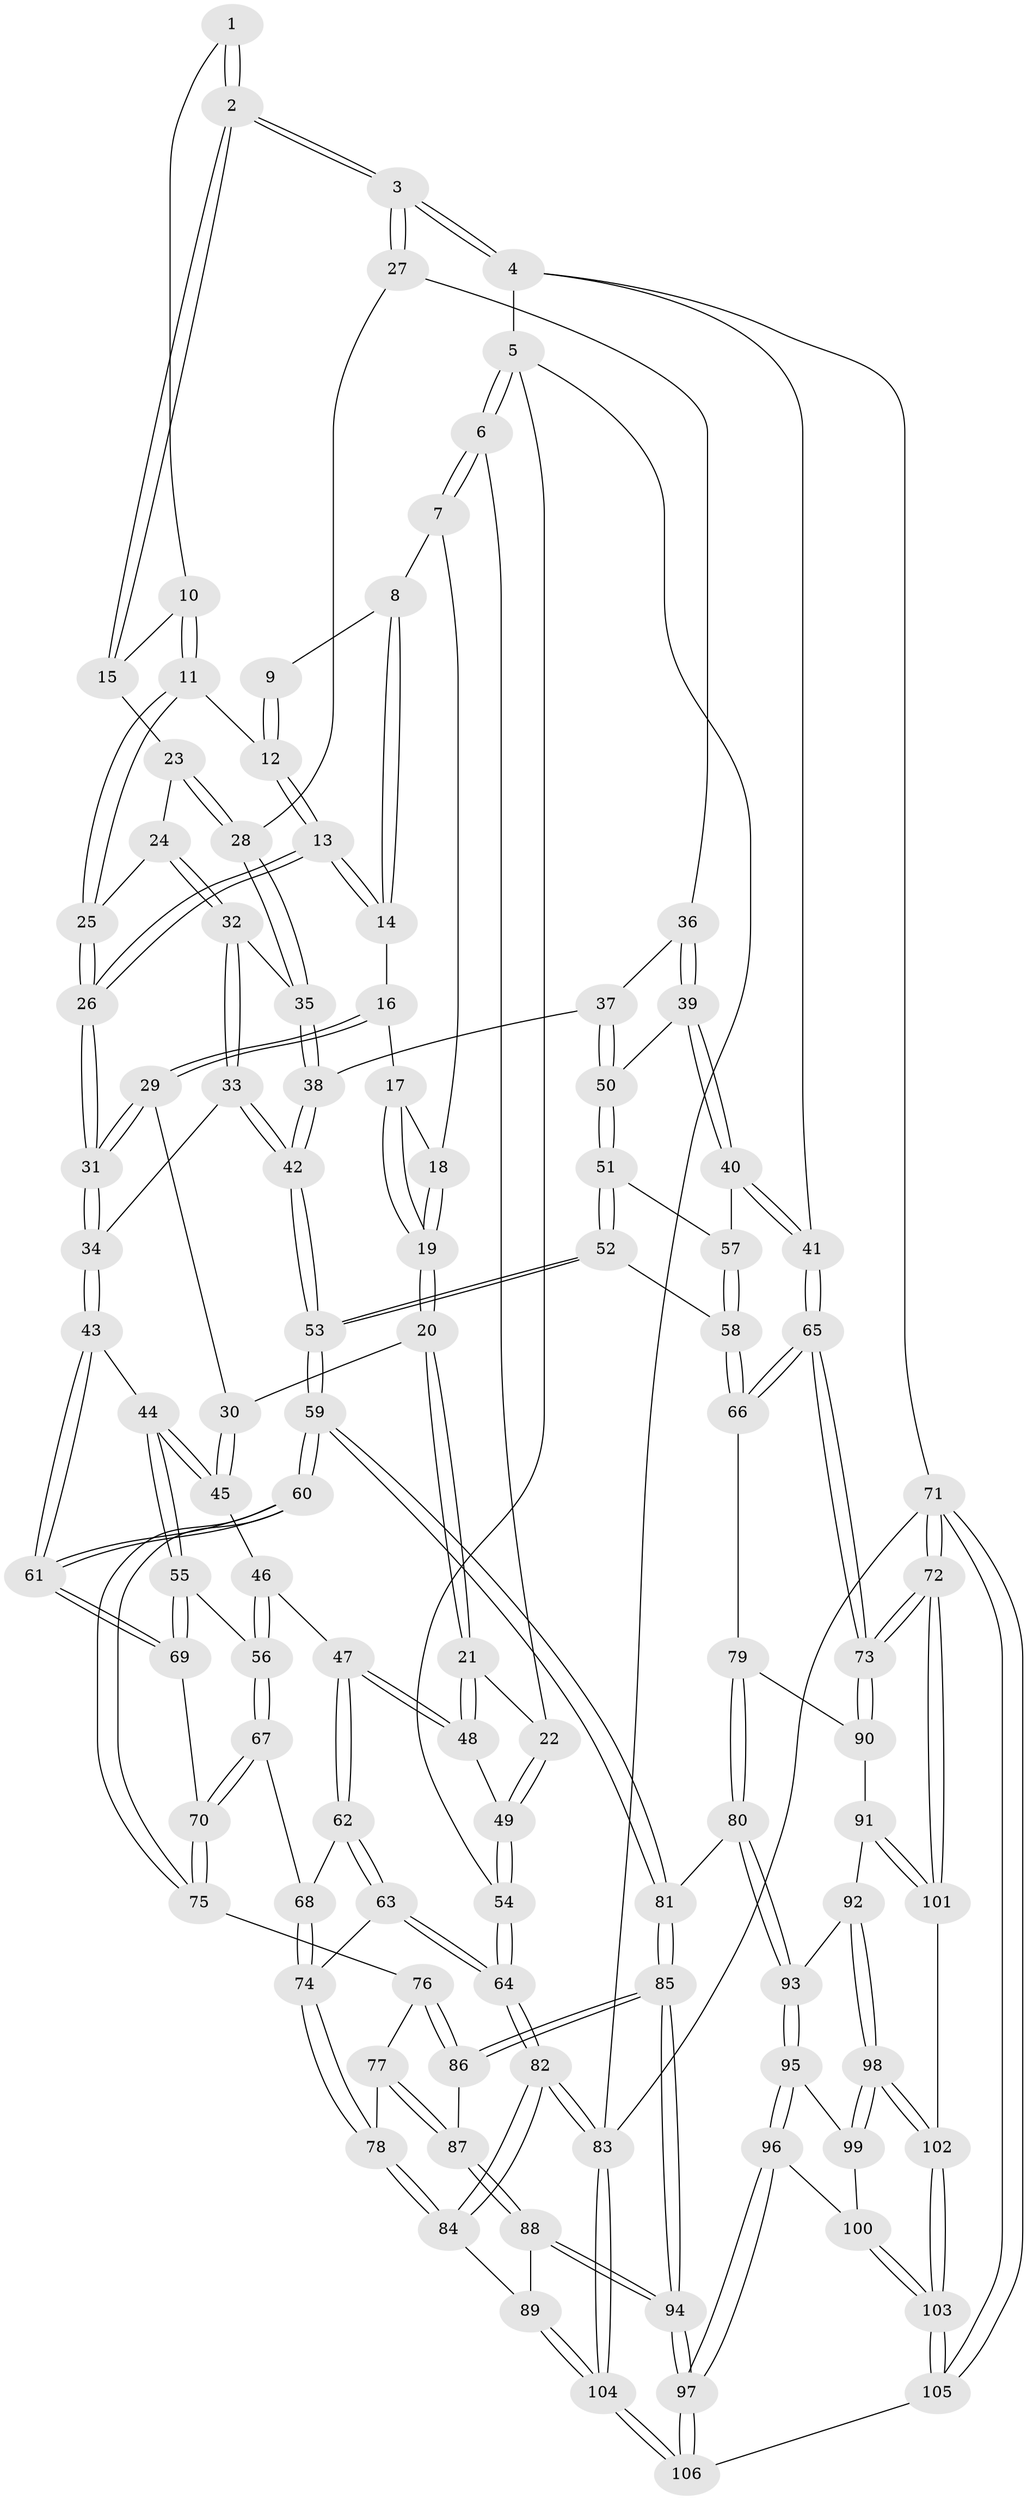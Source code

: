// coarse degree distribution, {4: 0.4444444444444444, 6: 0.09523809523809523, 5: 0.31746031746031744, 3: 0.1111111111111111, 2: 0.015873015873015872, 7: 0.015873015873015872}
// Generated by graph-tools (version 1.1) at 2025/42/03/06/25 10:42:34]
// undirected, 106 vertices, 262 edges
graph export_dot {
graph [start="1"]
  node [color=gray90,style=filled];
  1 [pos="+0.6515546165026006+0"];
  2 [pos="+1+0"];
  3 [pos="+1+0"];
  4 [pos="+1+0"];
  5 [pos="+0+0"];
  6 [pos="+0+0"];
  7 [pos="+0.2317802919716607+0"];
  8 [pos="+0.41779530972406637+0"];
  9 [pos="+0.57261200209936+0"];
  10 [pos="+0.6776433912600323+0.05698570518927384"];
  11 [pos="+0.6214475860231301+0.12051446399609968"];
  12 [pos="+0.5832660452859998+0.10206027044013381"];
  13 [pos="+0.49203544354060297+0.1596192441050514"];
  14 [pos="+0.46114292285034997+0.14025132788001188"];
  15 [pos="+0.7451391488545741+0.11012569962194324"];
  16 [pos="+0.44261216449497415+0.14345481887538428"];
  17 [pos="+0.3869959963744811+0.12746586975617552"];
  18 [pos="+0.2702302298110495+0"];
  19 [pos="+0.24887204208428043+0.20475691342403465"];
  20 [pos="+0.24461142197463717+0.21742374008659757"];
  21 [pos="+0.20400106172865287+0.23917570901320978"];
  22 [pos="+0+0"];
  23 [pos="+0.7290905280425408+0.1451319018302443"];
  24 [pos="+0.685981115948311+0.1654282919518038"];
  25 [pos="+0.6522335079830734+0.1501302863035148"];
  26 [pos="+0.5215859611102373+0.28179712967478676"];
  27 [pos="+0.8290614243522859+0.2101401004970182"];
  28 [pos="+0.8079361707165641+0.20927245106249517"];
  29 [pos="+0.3453300523566957+0.24045148509192044"];
  30 [pos="+0.31889279050676034+0.24716364696273174"];
  31 [pos="+0.5220492119847356+0.2920964633509696"];
  32 [pos="+0.6813763011340834+0.2421161007862065"];
  33 [pos="+0.6248676879704259+0.3409395579568558"];
  34 [pos="+0.5346749741725816+0.3281921954300999"];
  35 [pos="+0.7668675759157264+0.25278803949552686"];
  36 [pos="+0.8370574813297391+0.22766843740074252"];
  37 [pos="+0.8492832269263582+0.3244879973585711"];
  38 [pos="+0.7716737600819382+0.3323278693686943"];
  39 [pos="+1+0.2935834570289477"];
  40 [pos="+1+0.2574230774173006"];
  41 [pos="+1+0.20502509441490296"];
  42 [pos="+0.6882787413205264+0.39210624238506947"];
  43 [pos="+0.5210114440378998+0.3436890861468448"];
  44 [pos="+0.4468231047611538+0.4029007699618307"];
  45 [pos="+0.3527823565507651+0.3282952156632199"];
  46 [pos="+0.2825044733190534+0.37564100918122556"];
  47 [pos="+0.1675756416907075+0.372834946870336"];
  48 [pos="+0.14888349960044922+0.3230380872126186"];
  49 [pos="+0.10595410040747993+0.3163265094701174"];
  50 [pos="+0.8937418679758213+0.3515335721918613"];
  51 [pos="+0.8906964145463755+0.36557355842310635"];
  52 [pos="+0.8524589763342588+0.48709835686410874"];
  53 [pos="+0.7321569392820084+0.515738171319006"];
  54 [pos="+0+0.35539049949322443"];
  55 [pos="+0.4459032231284468+0.4048441655763203"];
  56 [pos="+0.37843158735789356+0.4476828186795623"];
  57 [pos="+0.9593352377541191+0.4281089545644424"];
  58 [pos="+0.936304159713334+0.5273471883779146"];
  59 [pos="+0.6668240143542771+0.6487781397246297"];
  60 [pos="+0.6624079695085692+0.6466893318718223"];
  61 [pos="+0.6093910046664195+0.6002672705419206"];
  62 [pos="+0.16764976543637217+0.3746892231483134"];
  63 [pos="+0.10511691541950408+0.5618846860565074"];
  64 [pos="+0+0.6990454200215109"];
  65 [pos="+1+0.5648538956095049"];
  66 [pos="+0.9367343484820563+0.5276324457475351"];
  67 [pos="+0.3297539261395934+0.5056870583256043"];
  68 [pos="+0.32676223917654923+0.5068826782581327"];
  69 [pos="+0.49197937430193867+0.5285917564514627"];
  70 [pos="+0.4185494069704816+0.5783164435474533"];
  71 [pos="+1+1"];
  72 [pos="+1+0.9578301987561045"];
  73 [pos="+1+0.6812928633836312"];
  74 [pos="+0.2545648408917378+0.6026400665886514"];
  75 [pos="+0.4152279794525463+0.6518881287947881"];
  76 [pos="+0.39909554801823816+0.6671398430929208"];
  77 [pos="+0.30102735727977603+0.6792255275426823"];
  78 [pos="+0.29339638323603656+0.6774023369433751"];
  79 [pos="+0.8742693098553652+0.700012532783282"];
  80 [pos="+0.7095133977249493+0.7157200747553626"];
  81 [pos="+0.6789291772069963+0.6929596666876555"];
  82 [pos="+0+0.7571559005781862"];
  83 [pos="+0+1"];
  84 [pos="+0.18312884855492076+0.8291612286801584"];
  85 [pos="+0.567718899340291+0.790932187789534"];
  86 [pos="+0.43891969609200754+0.7475498401524472"];
  87 [pos="+0.3771884899203954+0.8118125410673944"];
  88 [pos="+0.3602077994670773+0.9463162930142102"];
  89 [pos="+0.21800324980493177+0.8679311541509478"];
  90 [pos="+0.8746498609654202+0.7001587098271466"];
  91 [pos="+0.9557098582336528+0.8532471345663156"];
  92 [pos="+0.9019295124800877+0.8543096676595943"];
  93 [pos="+0.7167699932372646+0.7343512100861282"];
  94 [pos="+0.4458258631862161+1"];
  95 [pos="+0.7267097403745197+0.7871744732835139"];
  96 [pos="+0.5692454462683513+0.9969675728155044"];
  97 [pos="+0.45140534864425663+1"];
  98 [pos="+0.8228891976330429+0.9145525120468505"];
  99 [pos="+0.7350140673257811+0.8262716074630324"];
  100 [pos="+0.7086412193085675+0.9100592640890707"];
  101 [pos="+1+0.8889622573860685"];
  102 [pos="+0.8373399568821889+0.9707557872221886"];
  103 [pos="+0.7968349761017967+1"];
  104 [pos="+0+1"];
  105 [pos="+0.7910102240811533+1"];
  106 [pos="+0.4552529821453997+1"];
  1 -- 2;
  1 -- 2;
  1 -- 10;
  2 -- 3;
  2 -- 3;
  2 -- 15;
  2 -- 15;
  3 -- 4;
  3 -- 4;
  3 -- 27;
  3 -- 27;
  4 -- 5;
  4 -- 41;
  4 -- 71;
  5 -- 6;
  5 -- 6;
  5 -- 54;
  5 -- 83;
  6 -- 7;
  6 -- 7;
  6 -- 22;
  7 -- 8;
  7 -- 18;
  8 -- 9;
  8 -- 14;
  8 -- 14;
  9 -- 12;
  9 -- 12;
  10 -- 11;
  10 -- 11;
  10 -- 15;
  11 -- 12;
  11 -- 25;
  11 -- 25;
  12 -- 13;
  12 -- 13;
  13 -- 14;
  13 -- 14;
  13 -- 26;
  13 -- 26;
  14 -- 16;
  15 -- 23;
  16 -- 17;
  16 -- 29;
  16 -- 29;
  17 -- 18;
  17 -- 19;
  17 -- 19;
  18 -- 19;
  18 -- 19;
  19 -- 20;
  19 -- 20;
  20 -- 21;
  20 -- 21;
  20 -- 30;
  21 -- 22;
  21 -- 48;
  21 -- 48;
  22 -- 49;
  22 -- 49;
  23 -- 24;
  23 -- 28;
  23 -- 28;
  24 -- 25;
  24 -- 32;
  24 -- 32;
  25 -- 26;
  25 -- 26;
  26 -- 31;
  26 -- 31;
  27 -- 28;
  27 -- 36;
  28 -- 35;
  28 -- 35;
  29 -- 30;
  29 -- 31;
  29 -- 31;
  30 -- 45;
  30 -- 45;
  31 -- 34;
  31 -- 34;
  32 -- 33;
  32 -- 33;
  32 -- 35;
  33 -- 34;
  33 -- 42;
  33 -- 42;
  34 -- 43;
  34 -- 43;
  35 -- 38;
  35 -- 38;
  36 -- 37;
  36 -- 39;
  36 -- 39;
  37 -- 38;
  37 -- 50;
  37 -- 50;
  38 -- 42;
  38 -- 42;
  39 -- 40;
  39 -- 40;
  39 -- 50;
  40 -- 41;
  40 -- 41;
  40 -- 57;
  41 -- 65;
  41 -- 65;
  42 -- 53;
  42 -- 53;
  43 -- 44;
  43 -- 61;
  43 -- 61;
  44 -- 45;
  44 -- 45;
  44 -- 55;
  44 -- 55;
  45 -- 46;
  46 -- 47;
  46 -- 56;
  46 -- 56;
  47 -- 48;
  47 -- 48;
  47 -- 62;
  47 -- 62;
  48 -- 49;
  49 -- 54;
  49 -- 54;
  50 -- 51;
  50 -- 51;
  51 -- 52;
  51 -- 52;
  51 -- 57;
  52 -- 53;
  52 -- 53;
  52 -- 58;
  53 -- 59;
  53 -- 59;
  54 -- 64;
  54 -- 64;
  55 -- 56;
  55 -- 69;
  55 -- 69;
  56 -- 67;
  56 -- 67;
  57 -- 58;
  57 -- 58;
  58 -- 66;
  58 -- 66;
  59 -- 60;
  59 -- 60;
  59 -- 81;
  59 -- 81;
  60 -- 61;
  60 -- 61;
  60 -- 75;
  60 -- 75;
  61 -- 69;
  61 -- 69;
  62 -- 63;
  62 -- 63;
  62 -- 68;
  63 -- 64;
  63 -- 64;
  63 -- 74;
  64 -- 82;
  64 -- 82;
  65 -- 66;
  65 -- 66;
  65 -- 73;
  65 -- 73;
  66 -- 79;
  67 -- 68;
  67 -- 70;
  67 -- 70;
  68 -- 74;
  68 -- 74;
  69 -- 70;
  70 -- 75;
  70 -- 75;
  71 -- 72;
  71 -- 72;
  71 -- 105;
  71 -- 105;
  71 -- 83;
  72 -- 73;
  72 -- 73;
  72 -- 101;
  72 -- 101;
  73 -- 90;
  73 -- 90;
  74 -- 78;
  74 -- 78;
  75 -- 76;
  76 -- 77;
  76 -- 86;
  76 -- 86;
  77 -- 78;
  77 -- 87;
  77 -- 87;
  78 -- 84;
  78 -- 84;
  79 -- 80;
  79 -- 80;
  79 -- 90;
  80 -- 81;
  80 -- 93;
  80 -- 93;
  81 -- 85;
  81 -- 85;
  82 -- 83;
  82 -- 83;
  82 -- 84;
  82 -- 84;
  83 -- 104;
  83 -- 104;
  84 -- 89;
  85 -- 86;
  85 -- 86;
  85 -- 94;
  85 -- 94;
  86 -- 87;
  87 -- 88;
  87 -- 88;
  88 -- 89;
  88 -- 94;
  88 -- 94;
  89 -- 104;
  89 -- 104;
  90 -- 91;
  91 -- 92;
  91 -- 101;
  91 -- 101;
  92 -- 93;
  92 -- 98;
  92 -- 98;
  93 -- 95;
  93 -- 95;
  94 -- 97;
  94 -- 97;
  95 -- 96;
  95 -- 96;
  95 -- 99;
  96 -- 97;
  96 -- 97;
  96 -- 100;
  97 -- 106;
  97 -- 106;
  98 -- 99;
  98 -- 99;
  98 -- 102;
  98 -- 102;
  99 -- 100;
  100 -- 103;
  100 -- 103;
  101 -- 102;
  102 -- 103;
  102 -- 103;
  103 -- 105;
  103 -- 105;
  104 -- 106;
  104 -- 106;
  105 -- 106;
}
